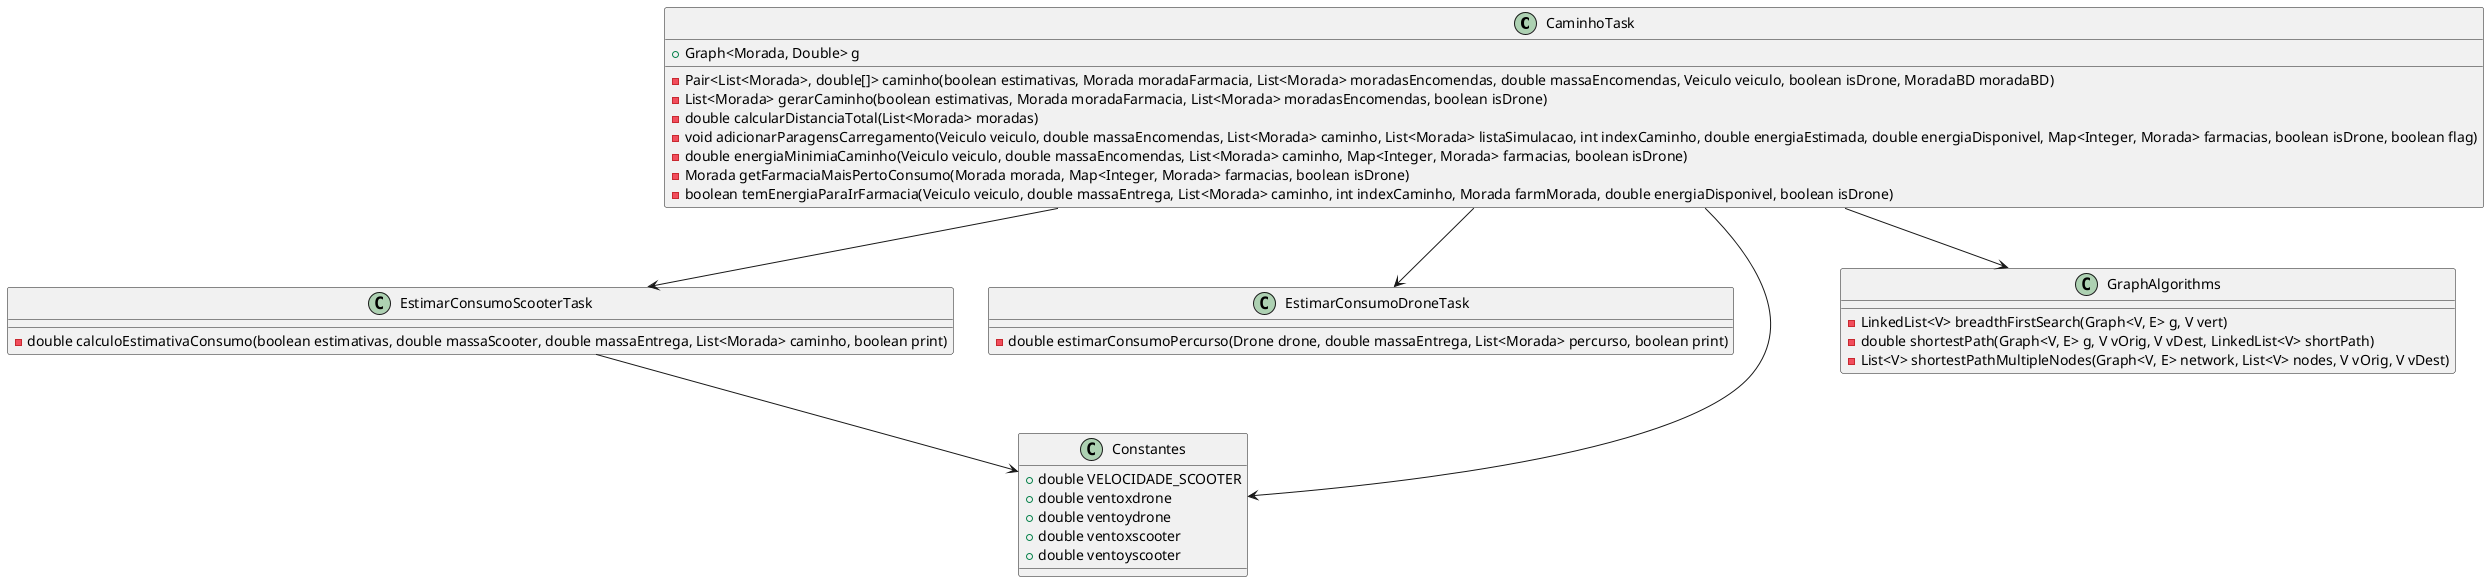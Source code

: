@startuml

class CaminhoTask {
    +Graph<Morada, Double> g
    -Pair<List<Morada>, double[]> caminho(boolean estimativas, Morada moradaFarmacia, List<Morada> moradasEncomendas, double massaEncomendas, Veiculo veiculo, boolean isDrone, MoradaBD moradaBD)
    -List<Morada> gerarCaminho(boolean estimativas, Morada moradaFarmacia, List<Morada> moradasEncomendas, boolean isDrone)
    -double calcularDistanciaTotal(List<Morada> moradas)
    -void adicionarParagensCarregamento(Veiculo veiculo, double massaEncomendas, List<Morada> caminho, List<Morada> listaSimulacao, int indexCaminho, double energiaEstimada, double energiaDisponivel, Map<Integer, Morada> farmacias, boolean isDrone, boolean flag)
    -double energiaMinimiaCaminho(Veiculo veiculo, double massaEncomendas, List<Morada> caminho, Map<Integer, Morada> farmacias, boolean isDrone)
    -Morada getFarmaciaMaisPertoConsumo(Morada morada, Map<Integer, Morada> farmacias, boolean isDrone)
    -boolean temEnergiaParaIrFarmacia(Veiculo veiculo, double massaEntrega, List<Morada> caminho, int indexCaminho, Morada farmMorada, double energiaDisponivel, boolean isDrone)
}

class EstimarConsumoScooterTask {
    -double calculoEstimativaConsumo(boolean estimativas, double massaScooter, double massaEntrega, List<Morada> caminho, boolean print)
}

class EstimarConsumoDroneTask {
    -double estimarConsumoPercurso(Drone drone, double massaEntrega, List<Morada> percurso, boolean print)
}

class Constantes {
    +double VELOCIDADE_SCOOTER
    +double ventoxdrone
    +double ventoydrone
    +double ventoxscooter
    +double ventoyscooter
}

class GraphAlgorithms {
    -LinkedList<V> breadthFirstSearch(Graph<V, E> g, V vert)
    -double shortestPath(Graph<V, E> g, V vOrig, V vDest, LinkedList<V> shortPath)
    -List<V> shortestPathMultipleNodes(Graph<V, E> network, List<V> nodes, V vOrig, V vDest)
}

CaminhoTask --> EstimarConsumoScooterTask
CaminhoTask --> EstimarConsumoDroneTask
CaminhoTask --> Constantes
CaminhoTask --> GraphAlgorithms

EstimarConsumoScooterTask --> Constantes

@enduml